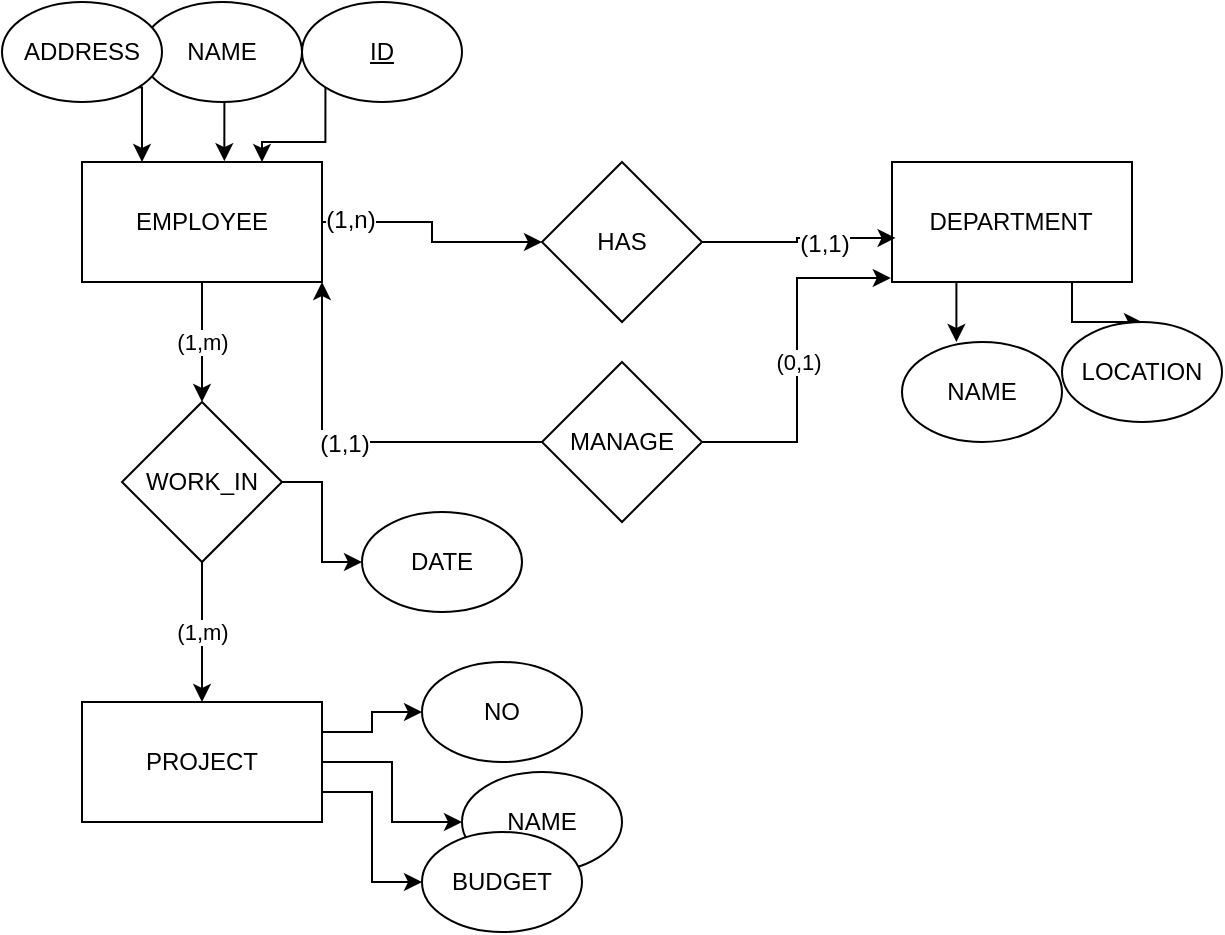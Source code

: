 <mxfile version="11.3.0" type="device" pages="1"><diagram id="xzcBp8Glqxc5sWWVv77z" name="Página-1"><mxGraphModel dx="1874" dy="1733" grid="1" gridSize="10" guides="1" tooltips="1" connect="1" arrows="1" fold="1" page="1" pageScale="1" pageWidth="850" pageHeight="1100" math="0" shadow="0"><root><mxCell id="0"/><mxCell id="1" parent="0"/><mxCell id="pPUCLP8nmPi6fnmmtvD2-7" style="edgeStyle=orthogonalEdgeStyle;rounded=0;orthogonalLoop=1;jettySize=auto;html=1;exitX=1;exitY=0.5;exitDx=0;exitDy=0;entryX=0;entryY=0.5;entryDx=0;entryDy=0;" edge="1" parent="1" source="pPUCLP8nmPi6fnmmtvD2-1" target="pPUCLP8nmPi6fnmmtvD2-4"><mxGeometry relative="1" as="geometry"/></mxCell><mxCell id="pPUCLP8nmPi6fnmmtvD2-34" value="(1,n)" style="text;html=1;resizable=0;points=[];align=center;verticalAlign=middle;labelBackgroundColor=#ffffff;" vertex="1" connectable="0" parent="pPUCLP8nmPi6fnmmtvD2-7"><mxGeometry x="-0.773" y="1" relative="1" as="geometry"><mxPoint as="offset"/></mxGeometry></mxCell><mxCell id="pPUCLP8nmPi6fnmmtvD2-12" value="(1,m)" style="edgeStyle=orthogonalEdgeStyle;rounded=0;orthogonalLoop=1;jettySize=auto;html=1;exitX=0.5;exitY=1;exitDx=0;exitDy=0;entryX=0.5;entryY=0;entryDx=0;entryDy=0;" edge="1" parent="1" source="pPUCLP8nmPi6fnmmtvD2-1" target="pPUCLP8nmPi6fnmmtvD2-6"><mxGeometry relative="1" as="geometry"/></mxCell><mxCell id="pPUCLP8nmPi6fnmmtvD2-1" value="EMPLOYEE" style="rounded=0;whiteSpace=wrap;html=1;" vertex="1" parent="1"><mxGeometry x="20" y="20" width="120" height="60" as="geometry"/></mxCell><mxCell id="pPUCLP8nmPi6fnmmtvD2-26" style="edgeStyle=orthogonalEdgeStyle;rounded=0;orthogonalLoop=1;jettySize=auto;html=1;exitX=0.25;exitY=1;exitDx=0;exitDy=0;entryX=0.34;entryY=0;entryDx=0;entryDy=0;entryPerimeter=0;" edge="1" parent="1" source="pPUCLP8nmPi6fnmmtvD2-2" target="pPUCLP8nmPi6fnmmtvD2-17"><mxGeometry relative="1" as="geometry"/></mxCell><mxCell id="pPUCLP8nmPi6fnmmtvD2-27" style="edgeStyle=orthogonalEdgeStyle;rounded=0;orthogonalLoop=1;jettySize=auto;html=1;exitX=0.75;exitY=1;exitDx=0;exitDy=0;" edge="1" parent="1" source="pPUCLP8nmPi6fnmmtvD2-2" target="pPUCLP8nmPi6fnmmtvD2-18"><mxGeometry relative="1" as="geometry"/></mxCell><mxCell id="pPUCLP8nmPi6fnmmtvD2-2" value="DEPARTMENT``" style="rounded=0;whiteSpace=wrap;html=1;" vertex="1" parent="1"><mxGeometry x="425" y="20" width="120" height="60" as="geometry"/></mxCell><mxCell id="pPUCLP8nmPi6fnmmtvD2-28" style="edgeStyle=orthogonalEdgeStyle;rounded=0;orthogonalLoop=1;jettySize=auto;html=1;exitX=1;exitY=0.25;exitDx=0;exitDy=0;entryX=0;entryY=0.5;entryDx=0;entryDy=0;" edge="1" parent="1" source="pPUCLP8nmPi6fnmmtvD2-3" target="pPUCLP8nmPi6fnmmtvD2-21"><mxGeometry relative="1" as="geometry"/></mxCell><mxCell id="pPUCLP8nmPi6fnmmtvD2-29" style="edgeStyle=orthogonalEdgeStyle;rounded=0;orthogonalLoop=1;jettySize=auto;html=1;exitX=1;exitY=0.5;exitDx=0;exitDy=0;" edge="1" parent="1" source="pPUCLP8nmPi6fnmmtvD2-3" target="pPUCLP8nmPi6fnmmtvD2-23"><mxGeometry relative="1" as="geometry"/></mxCell><mxCell id="pPUCLP8nmPi6fnmmtvD2-30" style="edgeStyle=orthogonalEdgeStyle;rounded=0;orthogonalLoop=1;jettySize=auto;html=1;exitX=1;exitY=0.75;exitDx=0;exitDy=0;entryX=0;entryY=0.5;entryDx=0;entryDy=0;" edge="1" parent="1" source="pPUCLP8nmPi6fnmmtvD2-3" target="pPUCLP8nmPi6fnmmtvD2-24"><mxGeometry relative="1" as="geometry"/></mxCell><mxCell id="pPUCLP8nmPi6fnmmtvD2-3" value="PROJECT" style="rounded=0;whiteSpace=wrap;html=1;" vertex="1" parent="1"><mxGeometry x="20" y="290" width="120" height="60" as="geometry"/></mxCell><mxCell id="pPUCLP8nmPi6fnmmtvD2-8" style="edgeStyle=orthogonalEdgeStyle;rounded=0;orthogonalLoop=1;jettySize=auto;html=1;exitX=1;exitY=0.5;exitDx=0;exitDy=0;entryX=0.015;entryY=0.633;entryDx=0;entryDy=0;entryPerimeter=0;" edge="1" parent="1" source="pPUCLP8nmPi6fnmmtvD2-4" target="pPUCLP8nmPi6fnmmtvD2-2"><mxGeometry relative="1" as="geometry"/></mxCell><mxCell id="pPUCLP8nmPi6fnmmtvD2-37" value="(1,1)" style="text;html=1;resizable=0;points=[];align=center;verticalAlign=middle;labelBackgroundColor=#ffffff;" vertex="1" connectable="0" parent="pPUCLP8nmPi6fnmmtvD2-8"><mxGeometry x="0.265" y="-3" relative="1" as="geometry"><mxPoint as="offset"/></mxGeometry></mxCell><mxCell id="pPUCLP8nmPi6fnmmtvD2-4" value="HAS" style="rhombus;whiteSpace=wrap;html=1;" vertex="1" parent="1"><mxGeometry x="250" y="20" width="80" height="80" as="geometry"/></mxCell><mxCell id="pPUCLP8nmPi6fnmmtvD2-10" style="edgeStyle=orthogonalEdgeStyle;rounded=0;orthogonalLoop=1;jettySize=auto;html=1;exitX=0;exitY=0.5;exitDx=0;exitDy=0;entryX=1;entryY=1;entryDx=0;entryDy=0;entryPerimeter=0;" edge="1" parent="1" source="pPUCLP8nmPi6fnmmtvD2-5" target="pPUCLP8nmPi6fnmmtvD2-1"><mxGeometry relative="1" as="geometry"/></mxCell><mxCell id="pPUCLP8nmPi6fnmmtvD2-35" value="(1,1)" style="text;html=1;resizable=0;points=[];align=center;verticalAlign=middle;labelBackgroundColor=#ffffff;" vertex="1" connectable="0" parent="pPUCLP8nmPi6fnmmtvD2-10"><mxGeometry x="0.046" y="1" relative="1" as="geometry"><mxPoint as="offset"/></mxGeometry></mxCell><mxCell id="pPUCLP8nmPi6fnmmtvD2-11" value="(0,1)" style="edgeStyle=orthogonalEdgeStyle;rounded=0;orthogonalLoop=1;jettySize=auto;html=1;exitX=1;exitY=0.5;exitDx=0;exitDy=0;entryX=-0.005;entryY=0.967;entryDx=0;entryDy=0;entryPerimeter=0;" edge="1" parent="1" source="pPUCLP8nmPi6fnmmtvD2-5" target="pPUCLP8nmPi6fnmmtvD2-2"><mxGeometry relative="1" as="geometry"/></mxCell><mxCell id="pPUCLP8nmPi6fnmmtvD2-5" value="MANAGE" style="rhombus;whiteSpace=wrap;html=1;" vertex="1" parent="1"><mxGeometry x="250" y="120" width="80" height="80" as="geometry"/></mxCell><mxCell id="pPUCLP8nmPi6fnmmtvD2-13" value="(1,m)" style="edgeStyle=orthogonalEdgeStyle;rounded=0;orthogonalLoop=1;jettySize=auto;html=1;exitX=0.5;exitY=1;exitDx=0;exitDy=0;entryX=0.5;entryY=0;entryDx=0;entryDy=0;" edge="1" parent="1" source="pPUCLP8nmPi6fnmmtvD2-6" target="pPUCLP8nmPi6fnmmtvD2-3"><mxGeometry relative="1" as="geometry"/></mxCell><mxCell id="pPUCLP8nmPi6fnmmtvD2-25" style="edgeStyle=orthogonalEdgeStyle;rounded=0;orthogonalLoop=1;jettySize=auto;html=1;exitX=1;exitY=0.5;exitDx=0;exitDy=0;entryX=0;entryY=0.5;entryDx=0;entryDy=0;" edge="1" parent="1" source="pPUCLP8nmPi6fnmmtvD2-6" target="pPUCLP8nmPi6fnmmtvD2-20"><mxGeometry relative="1" as="geometry"/></mxCell><mxCell id="pPUCLP8nmPi6fnmmtvD2-6" value="WORK_IN" style="rhombus;whiteSpace=wrap;html=1;" vertex="1" parent="1"><mxGeometry x="40" y="140" width="80" height="80" as="geometry"/></mxCell><mxCell id="pPUCLP8nmPi6fnmmtvD2-32" style="edgeStyle=orthogonalEdgeStyle;rounded=0;orthogonalLoop=1;jettySize=auto;html=1;exitX=0.5;exitY=1;exitDx=0;exitDy=0;entryX=0.593;entryY=-0.007;entryDx=0;entryDy=0;entryPerimeter=0;" edge="1" parent="1" source="pPUCLP8nmPi6fnmmtvD2-14" target="pPUCLP8nmPi6fnmmtvD2-1"><mxGeometry relative="1" as="geometry"/></mxCell><mxCell id="pPUCLP8nmPi6fnmmtvD2-14" value="NAME" style="ellipse;whiteSpace=wrap;html=1;" vertex="1" parent="1"><mxGeometry x="50" y="-60" width="80" height="50" as="geometry"/></mxCell><mxCell id="pPUCLP8nmPi6fnmmtvD2-31" style="edgeStyle=orthogonalEdgeStyle;rounded=0;orthogonalLoop=1;jettySize=auto;html=1;exitX=1;exitY=1;exitDx=0;exitDy=0;entryX=0.25;entryY=0;entryDx=0;entryDy=0;" edge="1" parent="1" source="pPUCLP8nmPi6fnmmtvD2-15" target="pPUCLP8nmPi6fnmmtvD2-1"><mxGeometry relative="1" as="geometry"/></mxCell><mxCell id="pPUCLP8nmPi6fnmmtvD2-15" value="ADDRESS&lt;span style=&quot;font-family: &amp;#34;helvetica&amp;#34; , &amp;#34;arial&amp;#34; , sans-serif ; font-size: 0px ; white-space: nowrap&quot;&gt;%3CmxGraphModel%3E%3Croot%3E%3CmxCell%20id%3D%220%22%2F%3E%3CmxCell%20id%3D%221%22%20parent%3D%220%22%2F%3E%3CmxCell%20id%3D%222%22%20value%3D%22NAME%22%20style%3D%22ellipse%3BwhiteSpace%3Dwrap%3Bhtml%3D1%3B%22%20vertex%3D%221%22%20parent%3D%221%22%3E%3CmxGeometry%20x%3D%2220%22%20y%3D%22370%22%20width%3D%2280%22%20height%3D%2250%22%20as%3D%22geometry%22%2F%3E%3C%2FmxCell%3E%3C%2Froot%3E%3C%2FmxGraphModel%3E&lt;/span&gt;" style="ellipse;whiteSpace=wrap;html=1;" vertex="1" parent="1"><mxGeometry x="-20" y="-60" width="80" height="50" as="geometry"/></mxCell><mxCell id="pPUCLP8nmPi6fnmmtvD2-33" style="edgeStyle=orthogonalEdgeStyle;rounded=0;orthogonalLoop=1;jettySize=auto;html=1;exitX=0;exitY=1;exitDx=0;exitDy=0;entryX=0.75;entryY=0;entryDx=0;entryDy=0;" edge="1" parent="1" source="pPUCLP8nmPi6fnmmtvD2-16" target="pPUCLP8nmPi6fnmmtvD2-1"><mxGeometry relative="1" as="geometry"/></mxCell><mxCell id="pPUCLP8nmPi6fnmmtvD2-16" value="&lt;u&gt;ID&lt;/u&gt;" style="ellipse;whiteSpace=wrap;html=1;" vertex="1" parent="1"><mxGeometry x="130" y="-60" width="80" height="50" as="geometry"/></mxCell><mxCell id="pPUCLP8nmPi6fnmmtvD2-17" value="NAME" style="ellipse;whiteSpace=wrap;html=1;" vertex="1" parent="1"><mxGeometry x="430" y="110" width="80" height="50" as="geometry"/></mxCell><mxCell id="pPUCLP8nmPi6fnmmtvD2-18" value="LOCATION" style="ellipse;whiteSpace=wrap;html=1;" vertex="1" parent="1"><mxGeometry x="510" y="100" width="80" height="50" as="geometry"/></mxCell><mxCell id="pPUCLP8nmPi6fnmmtvD2-20" value="DATE" style="ellipse;whiteSpace=wrap;html=1;" vertex="1" parent="1"><mxGeometry x="160" y="195" width="80" height="50" as="geometry"/></mxCell><mxCell id="pPUCLP8nmPi6fnmmtvD2-21" value="NO" style="ellipse;whiteSpace=wrap;html=1;" vertex="1" parent="1"><mxGeometry x="190" y="270" width="80" height="50" as="geometry"/></mxCell><mxCell id="pPUCLP8nmPi6fnmmtvD2-23" value="NAME" style="ellipse;whiteSpace=wrap;html=1;" vertex="1" parent="1"><mxGeometry x="210" y="325" width="80" height="50" as="geometry"/></mxCell><mxCell id="pPUCLP8nmPi6fnmmtvD2-24" value="BUDGET" style="ellipse;whiteSpace=wrap;html=1;" vertex="1" parent="1"><mxGeometry x="190" y="355" width="80" height="50" as="geometry"/></mxCell></root></mxGraphModel></diagram></mxfile>